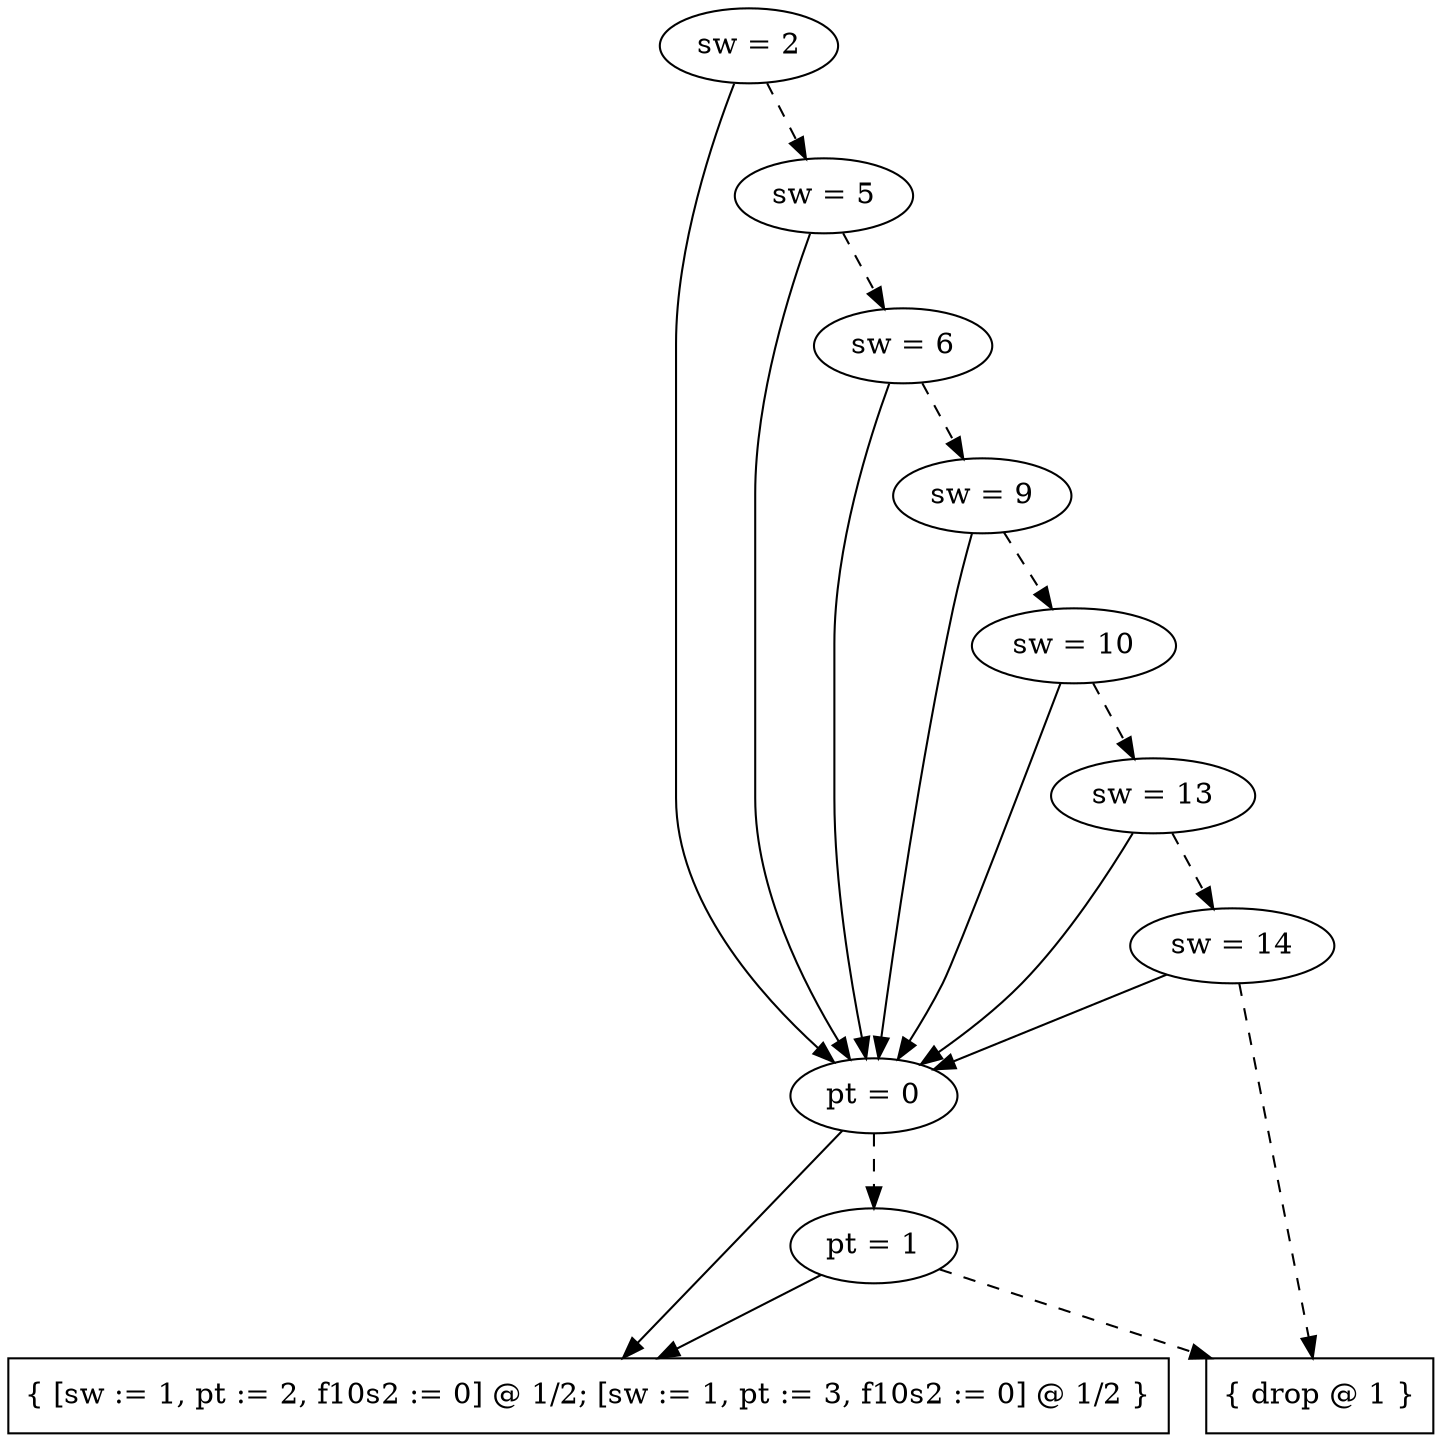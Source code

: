 digraph tdk {
1249 [label="sw = 2"];
1249 -> 1222;
1249 -> 1247 [style="dashed"];
1222 [label="pt = 0"];
1222 -> 1121;
1222 -> 1174 [style="dashed"];
1121 [shape=box label="{ [sw := 1, pt := 2, f10s2 := 0] @ 1/2; [sw := 1, pt := 3, f10s2 := 0] @ 1/2 }"];
1174 [label="pt = 1"];
1174 -> 1121;
1174 -> 0 [style="dashed"];
0 [shape=box label="{ drop @ 1 }"];
1247 [label="sw = 5"];
1247 -> 1222;
1247 -> 1245 [style="dashed"];
1245 [label="sw = 6"];
1245 -> 1222;
1245 -> 1243 [style="dashed"];
1243 [label="sw = 9"];
1243 -> 1222;
1243 -> 1241 [style="dashed"];
1241 [label="sw = 10"];
1241 -> 1222;
1241 -> 1239 [style="dashed"];
1239 [label="sw = 13"];
1239 -> 1222;
1239 -> 1237 [style="dashed"];
1237 [label="sw = 14"];
1237 -> 1222;
1237 -> 0 [style="dashed"];
{rank=same; 1241 ;}
{rank=same; 1174 ;}
{rank=same; 1247 ;}
{rank=same; 1243 ;}
{rank=same; 1249 ;}
{rank=same; 1237 ;}
{rank=same; 1239 ;}
{rank=same; 1245 ;}
{rank=same; 1222 ;}
}
